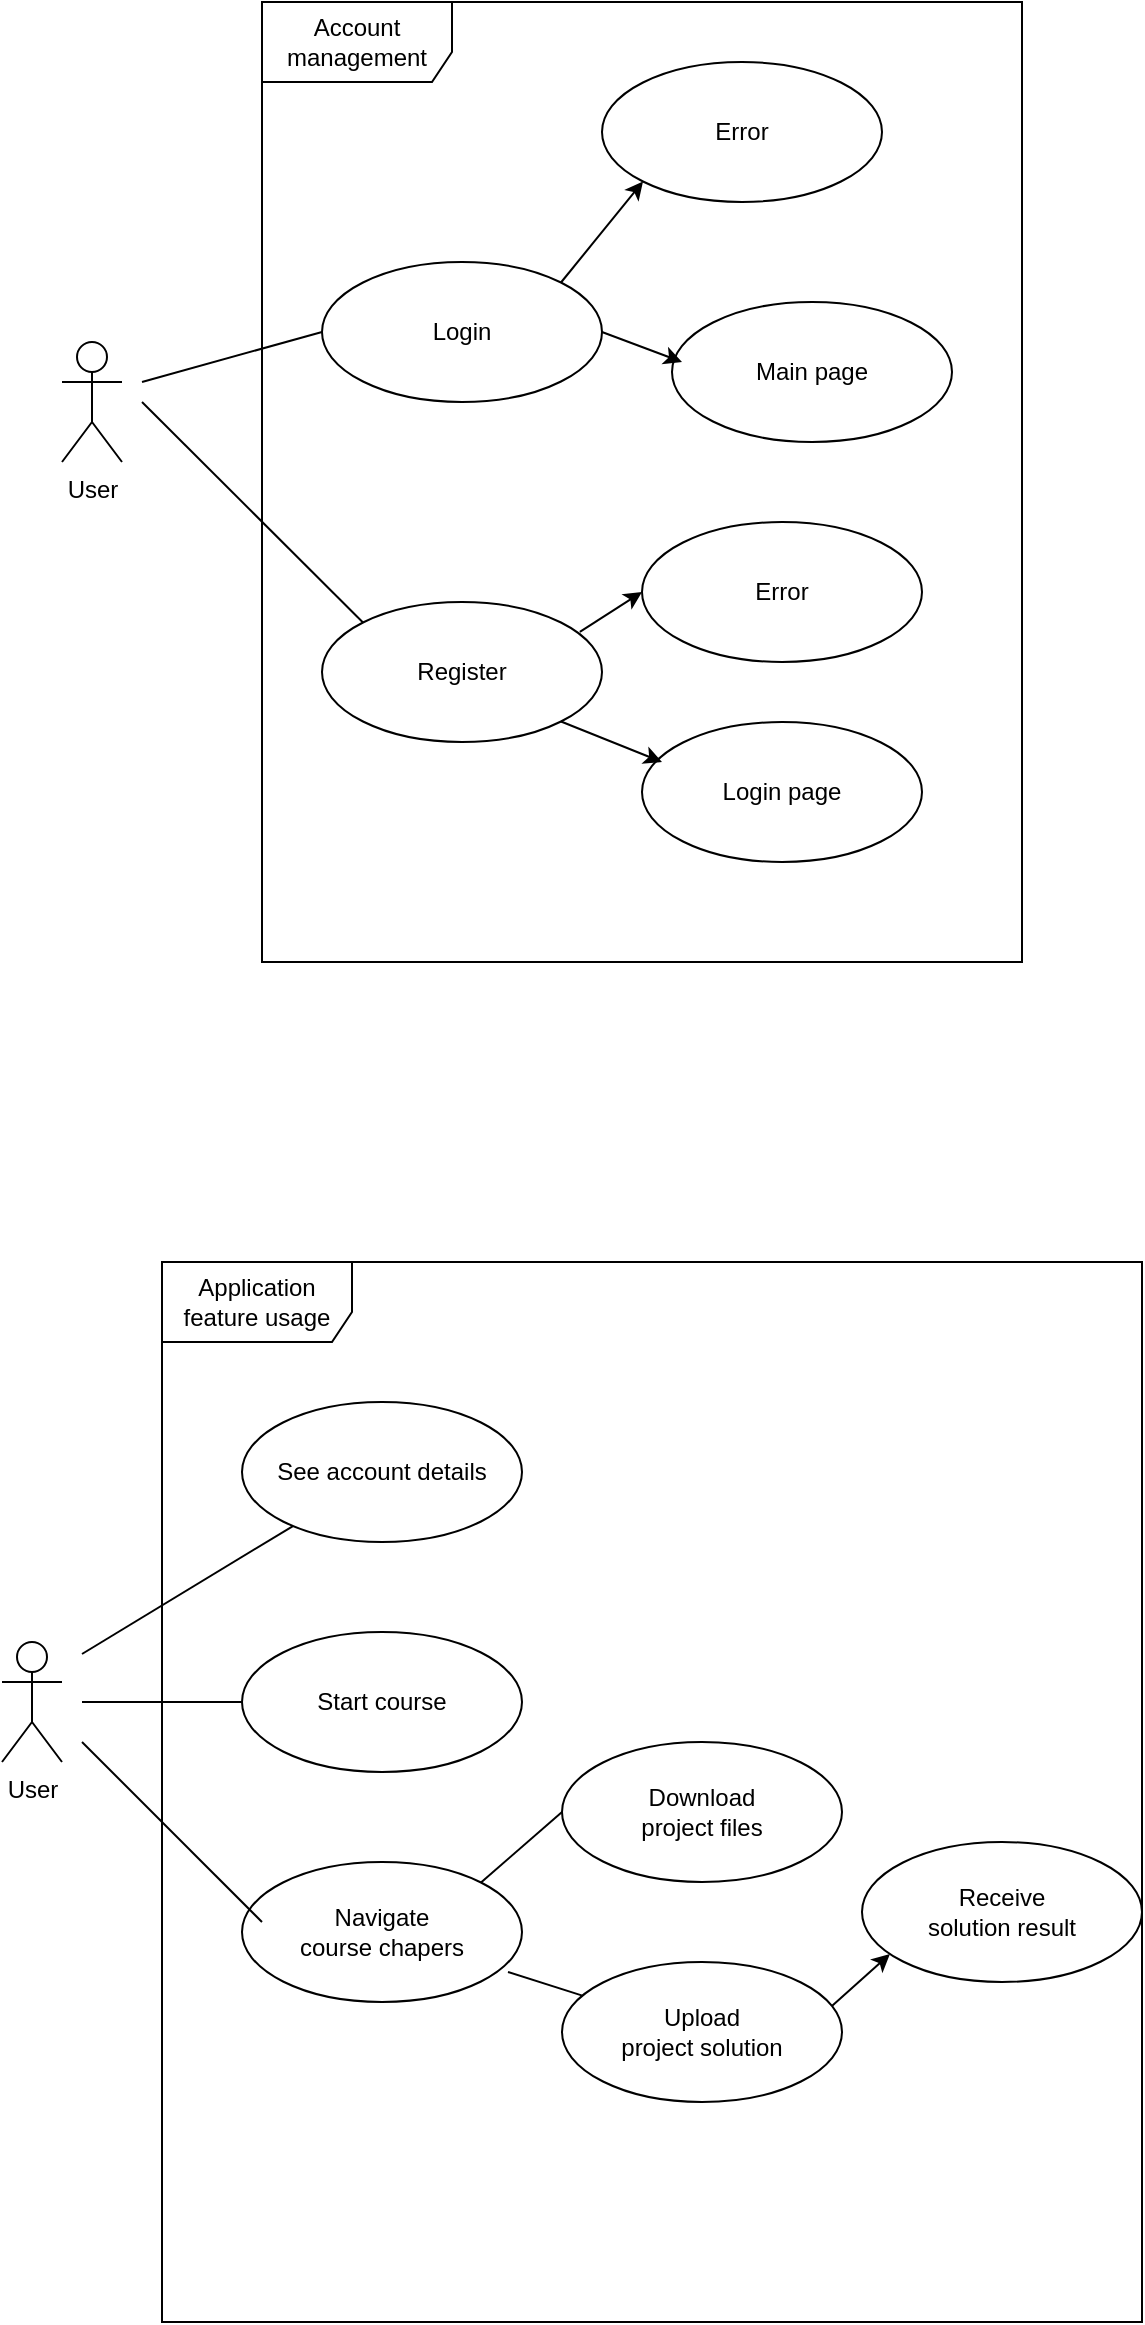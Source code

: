 <mxfile version="14.9.9" type="device"><diagram id="Ow1fqkikiUjvfuspXCFM" name="Page-1"><mxGraphModel dx="2062" dy="1164" grid="1" gridSize="10" guides="1" tooltips="1" connect="1" arrows="1" fold="1" page="1" pageScale="1" pageWidth="850" pageHeight="1100" math="0" shadow="0"><root><mxCell id="0"/><mxCell id="1" parent="0"/><mxCell id="5CSdotVM49KBBuW0cf1k-1" value="Account management" style="shape=umlFrame;whiteSpace=wrap;html=1;width=95;height=40;" vertex="1" parent="1"><mxGeometry x="220" y="40" width="380" height="480" as="geometry"/></mxCell><mxCell id="5CSdotVM49KBBuW0cf1k-2" value="User" style="shape=umlActor;verticalLabelPosition=bottom;verticalAlign=top;html=1;outlineConnect=0;" vertex="1" parent="1"><mxGeometry x="120" y="210" width="30" height="60" as="geometry"/></mxCell><mxCell id="5CSdotVM49KBBuW0cf1k-3" value="Login" style="ellipse;whiteSpace=wrap;html=1;" vertex="1" parent="1"><mxGeometry x="250" y="170" width="140" height="70" as="geometry"/></mxCell><mxCell id="5CSdotVM49KBBuW0cf1k-4" value="Register" style="ellipse;whiteSpace=wrap;html=1;" vertex="1" parent="1"><mxGeometry x="250" y="340" width="140" height="70" as="geometry"/></mxCell><mxCell id="5CSdotVM49KBBuW0cf1k-5" value="" style="endArrow=none;html=1;entryX=0;entryY=0.5;entryDx=0;entryDy=0;" edge="1" parent="1" target="5CSdotVM49KBBuW0cf1k-3"><mxGeometry width="50" height="50" relative="1" as="geometry"><mxPoint x="160" y="230" as="sourcePoint"/><mxPoint x="220" y="200" as="targetPoint"/></mxGeometry></mxCell><mxCell id="5CSdotVM49KBBuW0cf1k-6" value="" style="endArrow=none;html=1;entryX=0;entryY=0;entryDx=0;entryDy=0;" edge="1" parent="1" target="5CSdotVM49KBBuW0cf1k-4"><mxGeometry width="50" height="50" relative="1" as="geometry"><mxPoint x="160" y="240" as="sourcePoint"/><mxPoint x="260" y="215" as="targetPoint"/></mxGeometry></mxCell><mxCell id="5CSdotVM49KBBuW0cf1k-7" value="" style="endArrow=classic;html=1;exitX=1;exitY=0;exitDx=0;exitDy=0;entryX=0;entryY=1;entryDx=0;entryDy=0;" edge="1" parent="1" source="5CSdotVM49KBBuW0cf1k-3" target="5CSdotVM49KBBuW0cf1k-8"><mxGeometry width="50" height="50" relative="1" as="geometry"><mxPoint x="460" y="180" as="sourcePoint"/><mxPoint x="440" y="150" as="targetPoint"/></mxGeometry></mxCell><mxCell id="5CSdotVM49KBBuW0cf1k-8" value="Error" style="ellipse;whiteSpace=wrap;html=1;" vertex="1" parent="1"><mxGeometry x="390" y="70" width="140" height="70" as="geometry"/></mxCell><mxCell id="5CSdotVM49KBBuW0cf1k-9" value="Main page" style="ellipse;whiteSpace=wrap;html=1;" vertex="1" parent="1"><mxGeometry x="425" y="190" width="140" height="70" as="geometry"/></mxCell><mxCell id="5CSdotVM49KBBuW0cf1k-10" value="Error" style="ellipse;whiteSpace=wrap;html=1;" vertex="1" parent="1"><mxGeometry x="410" y="300" width="140" height="70" as="geometry"/></mxCell><mxCell id="5CSdotVM49KBBuW0cf1k-11" value="Login page" style="ellipse;whiteSpace=wrap;html=1;" vertex="1" parent="1"><mxGeometry x="410" y="400" width="140" height="70" as="geometry"/></mxCell><mxCell id="5CSdotVM49KBBuW0cf1k-12" value="" style="endArrow=classic;html=1;exitX=1;exitY=0.5;exitDx=0;exitDy=0;" edge="1" parent="1" source="5CSdotVM49KBBuW0cf1k-3"><mxGeometry width="50" height="50" relative="1" as="geometry"><mxPoint x="400" y="210" as="sourcePoint"/><mxPoint x="430" y="220" as="targetPoint"/></mxGeometry></mxCell><mxCell id="5CSdotVM49KBBuW0cf1k-13" value="" style="endArrow=classic;html=1;exitX=0.921;exitY=0.214;exitDx=0;exitDy=0;exitPerimeter=0;entryX=0;entryY=0.5;entryDx=0;entryDy=0;" edge="1" parent="1" source="5CSdotVM49KBBuW0cf1k-4" target="5CSdotVM49KBBuW0cf1k-10"><mxGeometry width="50" height="50" relative="1" as="geometry"><mxPoint x="400" y="215" as="sourcePoint"/><mxPoint x="440" y="230" as="targetPoint"/></mxGeometry></mxCell><mxCell id="5CSdotVM49KBBuW0cf1k-14" value="" style="endArrow=classic;html=1;exitX=1;exitY=1;exitDx=0;exitDy=0;" edge="1" parent="1" source="5CSdotVM49KBBuW0cf1k-4"><mxGeometry width="50" height="50" relative="1" as="geometry"><mxPoint x="388.94" y="364.98" as="sourcePoint"/><mxPoint x="420" y="420" as="targetPoint"/></mxGeometry></mxCell><mxCell id="5CSdotVM49KBBuW0cf1k-15" value="Application feature usage" style="shape=umlFrame;whiteSpace=wrap;html=1;width=95;height=40;" vertex="1" parent="1"><mxGeometry x="170" y="670" width="490" height="530" as="geometry"/></mxCell><mxCell id="5CSdotVM49KBBuW0cf1k-16" value="User" style="shape=umlActor;verticalLabelPosition=bottom;verticalAlign=top;html=1;outlineConnect=0;" vertex="1" parent="1"><mxGeometry x="90" y="860" width="30" height="60" as="geometry"/></mxCell><mxCell id="5CSdotVM49KBBuW0cf1k-17" value="See account details" style="ellipse;whiteSpace=wrap;html=1;" vertex="1" parent="1"><mxGeometry x="210" y="740" width="140" height="70" as="geometry"/></mxCell><mxCell id="5CSdotVM49KBBuW0cf1k-18" value="Start course" style="ellipse;whiteSpace=wrap;html=1;" vertex="1" parent="1"><mxGeometry x="210" y="855" width="140" height="70" as="geometry"/></mxCell><mxCell id="5CSdotVM49KBBuW0cf1k-19" value="Navigate&lt;br&gt;course chapers" style="ellipse;whiteSpace=wrap;html=1;" vertex="1" parent="1"><mxGeometry x="210" y="970" width="140" height="70" as="geometry"/></mxCell><mxCell id="5CSdotVM49KBBuW0cf1k-20" value="Download&lt;br&gt;&lt;span style=&quot;color: rgba(0 , 0 , 0 , 0) ; font-family: monospace ; font-size: 0px&quot;&gt;%3CmxGraphModel%3E%3Croot%3E%3CmxCell%20id%3D%220%22%2F%3E%3CmxCell%20id%3D%221%22%20parent%3D%220%22%2F%3E%3CmxCell%20id%3D%222%22%20value%3D%22Navigate%26lt%3Bbr%26gt%3Bcourse%20chapers%22%20style%3D%22ellipse%3BwhiteSpace%3Dwrap%3Bhtml%3D1%3B%22%20vertex%3D%221%22%20parent%3D%221%22%3E%3CmxGeometry%20x%3D%22210%22%20y%3D%22970%22%20width%3D%22140%22%20height%3D%2270%22%20as%3D%22geometry%22%2F%3E%3C%2FmxCell%3E%3C%2Froot%3E%3C%2FmxGraphModel%3E&lt;/span&gt;project files" style="ellipse;whiteSpace=wrap;html=1;" vertex="1" parent="1"><mxGeometry x="370" y="910" width="140" height="70" as="geometry"/></mxCell><mxCell id="5CSdotVM49KBBuW0cf1k-21" value="Upload&lt;br&gt;&lt;span style=&quot;color: rgba(0 , 0 , 0 , 0) ; font-family: monospace ; font-size: 0px&quot;&gt;%3CmxGraphModel%3E%3Croot%3E%3CmxCell%20id%3D%220%22%2F%3E%3CmxCell%20id%3D%221%22%20parent%3D%220%22%2F%3E%3CmxCell%20id%3D%222%22%20value%3D%22Navigate%26lt%3Bbr%26gt%3Bcourse%20chapers%22%20style%3D%22ellipse%3BwhiteSpace%3Dwrap%3Bhtml%3D1%3B%22%20vertex%3D%221%22%20parent%3D%221%22%3E%3CmxGeometry%20x%3D%22210%22%20y%3D%22970%22%20width%3D%22140%22%20height%3D%2270%22%20as%3D%22geometry%22%2F%3E%3C%2FmxCell%3E%3C%2Froot%3E%3C%2FmxGraphModel%3E&lt;/span&gt;project solution" style="ellipse;whiteSpace=wrap;html=1;" vertex="1" parent="1"><mxGeometry x="370" y="1020" width="140" height="70" as="geometry"/></mxCell><mxCell id="5CSdotVM49KBBuW0cf1k-22" value="Receive&lt;br&gt;solution result" style="ellipse;whiteSpace=wrap;html=1;" vertex="1" parent="1"><mxGeometry x="520" y="960" width="140" height="70" as="geometry"/></mxCell><mxCell id="5CSdotVM49KBBuW0cf1k-23" value="" style="endArrow=none;html=1;" edge="1" parent="1" target="5CSdotVM49KBBuW0cf1k-17"><mxGeometry width="50" height="50" relative="1" as="geometry"><mxPoint x="130" y="866" as="sourcePoint"/><mxPoint x="220" y="830" as="targetPoint"/></mxGeometry></mxCell><mxCell id="5CSdotVM49KBBuW0cf1k-24" value="" style="endArrow=none;html=1;entryX=0;entryY=0.5;entryDx=0;entryDy=0;" edge="1" parent="1" target="5CSdotVM49KBBuW0cf1k-18"><mxGeometry width="50" height="50" relative="1" as="geometry"><mxPoint x="130" y="890" as="sourcePoint"/><mxPoint x="160" y="1075" as="targetPoint"/></mxGeometry></mxCell><mxCell id="5CSdotVM49KBBuW0cf1k-25" value="" style="endArrow=none;html=1;" edge="1" parent="1"><mxGeometry width="50" height="50" relative="1" as="geometry"><mxPoint x="130" y="910" as="sourcePoint"/><mxPoint x="220" y="1000" as="targetPoint"/></mxGeometry></mxCell><mxCell id="5CSdotVM49KBBuW0cf1k-26" value="" style="endArrow=none;html=1;exitX=0.95;exitY=0.786;exitDx=0;exitDy=0;exitPerimeter=0;" edge="1" parent="1" source="5CSdotVM49KBBuW0cf1k-19" target="5CSdotVM49KBBuW0cf1k-21"><mxGeometry width="50" height="50" relative="1" as="geometry"><mxPoint x="210" y="1080" as="sourcePoint"/><mxPoint x="300" y="1170" as="targetPoint"/></mxGeometry></mxCell><mxCell id="5CSdotVM49KBBuW0cf1k-27" value="" style="endArrow=none;html=1;exitX=1;exitY=0;exitDx=0;exitDy=0;entryX=0;entryY=0.5;entryDx=0;entryDy=0;" edge="1" parent="1" source="5CSdotVM49KBBuW0cf1k-19" target="5CSdotVM49KBBuW0cf1k-20"><mxGeometry width="50" height="50" relative="1" as="geometry"><mxPoint x="353" y="1035.02" as="sourcePoint"/><mxPoint x="389.921" y="1047.038" as="targetPoint"/></mxGeometry></mxCell><mxCell id="5CSdotVM49KBBuW0cf1k-28" value="" style="endArrow=classic;html=1;entryX=0.1;entryY=0.8;entryDx=0;entryDy=0;entryPerimeter=0;exitX=0.964;exitY=0.314;exitDx=0;exitDy=0;exitPerimeter=0;" edge="1" parent="1" source="5CSdotVM49KBBuW0cf1k-21" target="5CSdotVM49KBBuW0cf1k-22"><mxGeometry width="50" height="50" relative="1" as="geometry"><mxPoint x="550" y="1140" as="sourcePoint"/><mxPoint x="600" y="1090" as="targetPoint"/></mxGeometry></mxCell></root></mxGraphModel></diagram></mxfile>